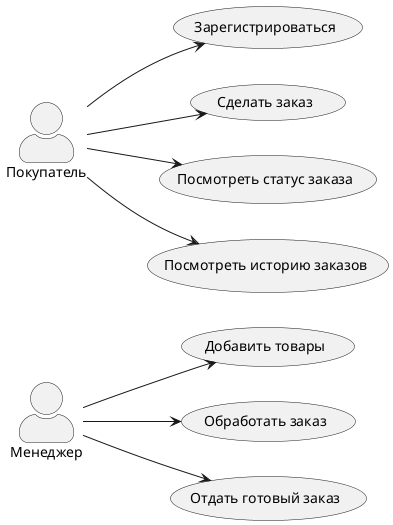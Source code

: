 @startuml Диграмма прецедентов
left to right direction
skinparam actorStyle awesome

actor Менеджер as manager
actor Покупатель as customer
' Физ. лицо или компания

customer --> (Зарегистрироваться)
customer --> (Сделать заказ)
customer --> (Посмотреть статус заказа)
customer --> (Посмотреть историю заказов)

manager --> (Добавить товары)
' Можно импортировать список из excel
manager --> (Обработать заказ)
manager --> (Отдать готовый заказ)

@enduml

